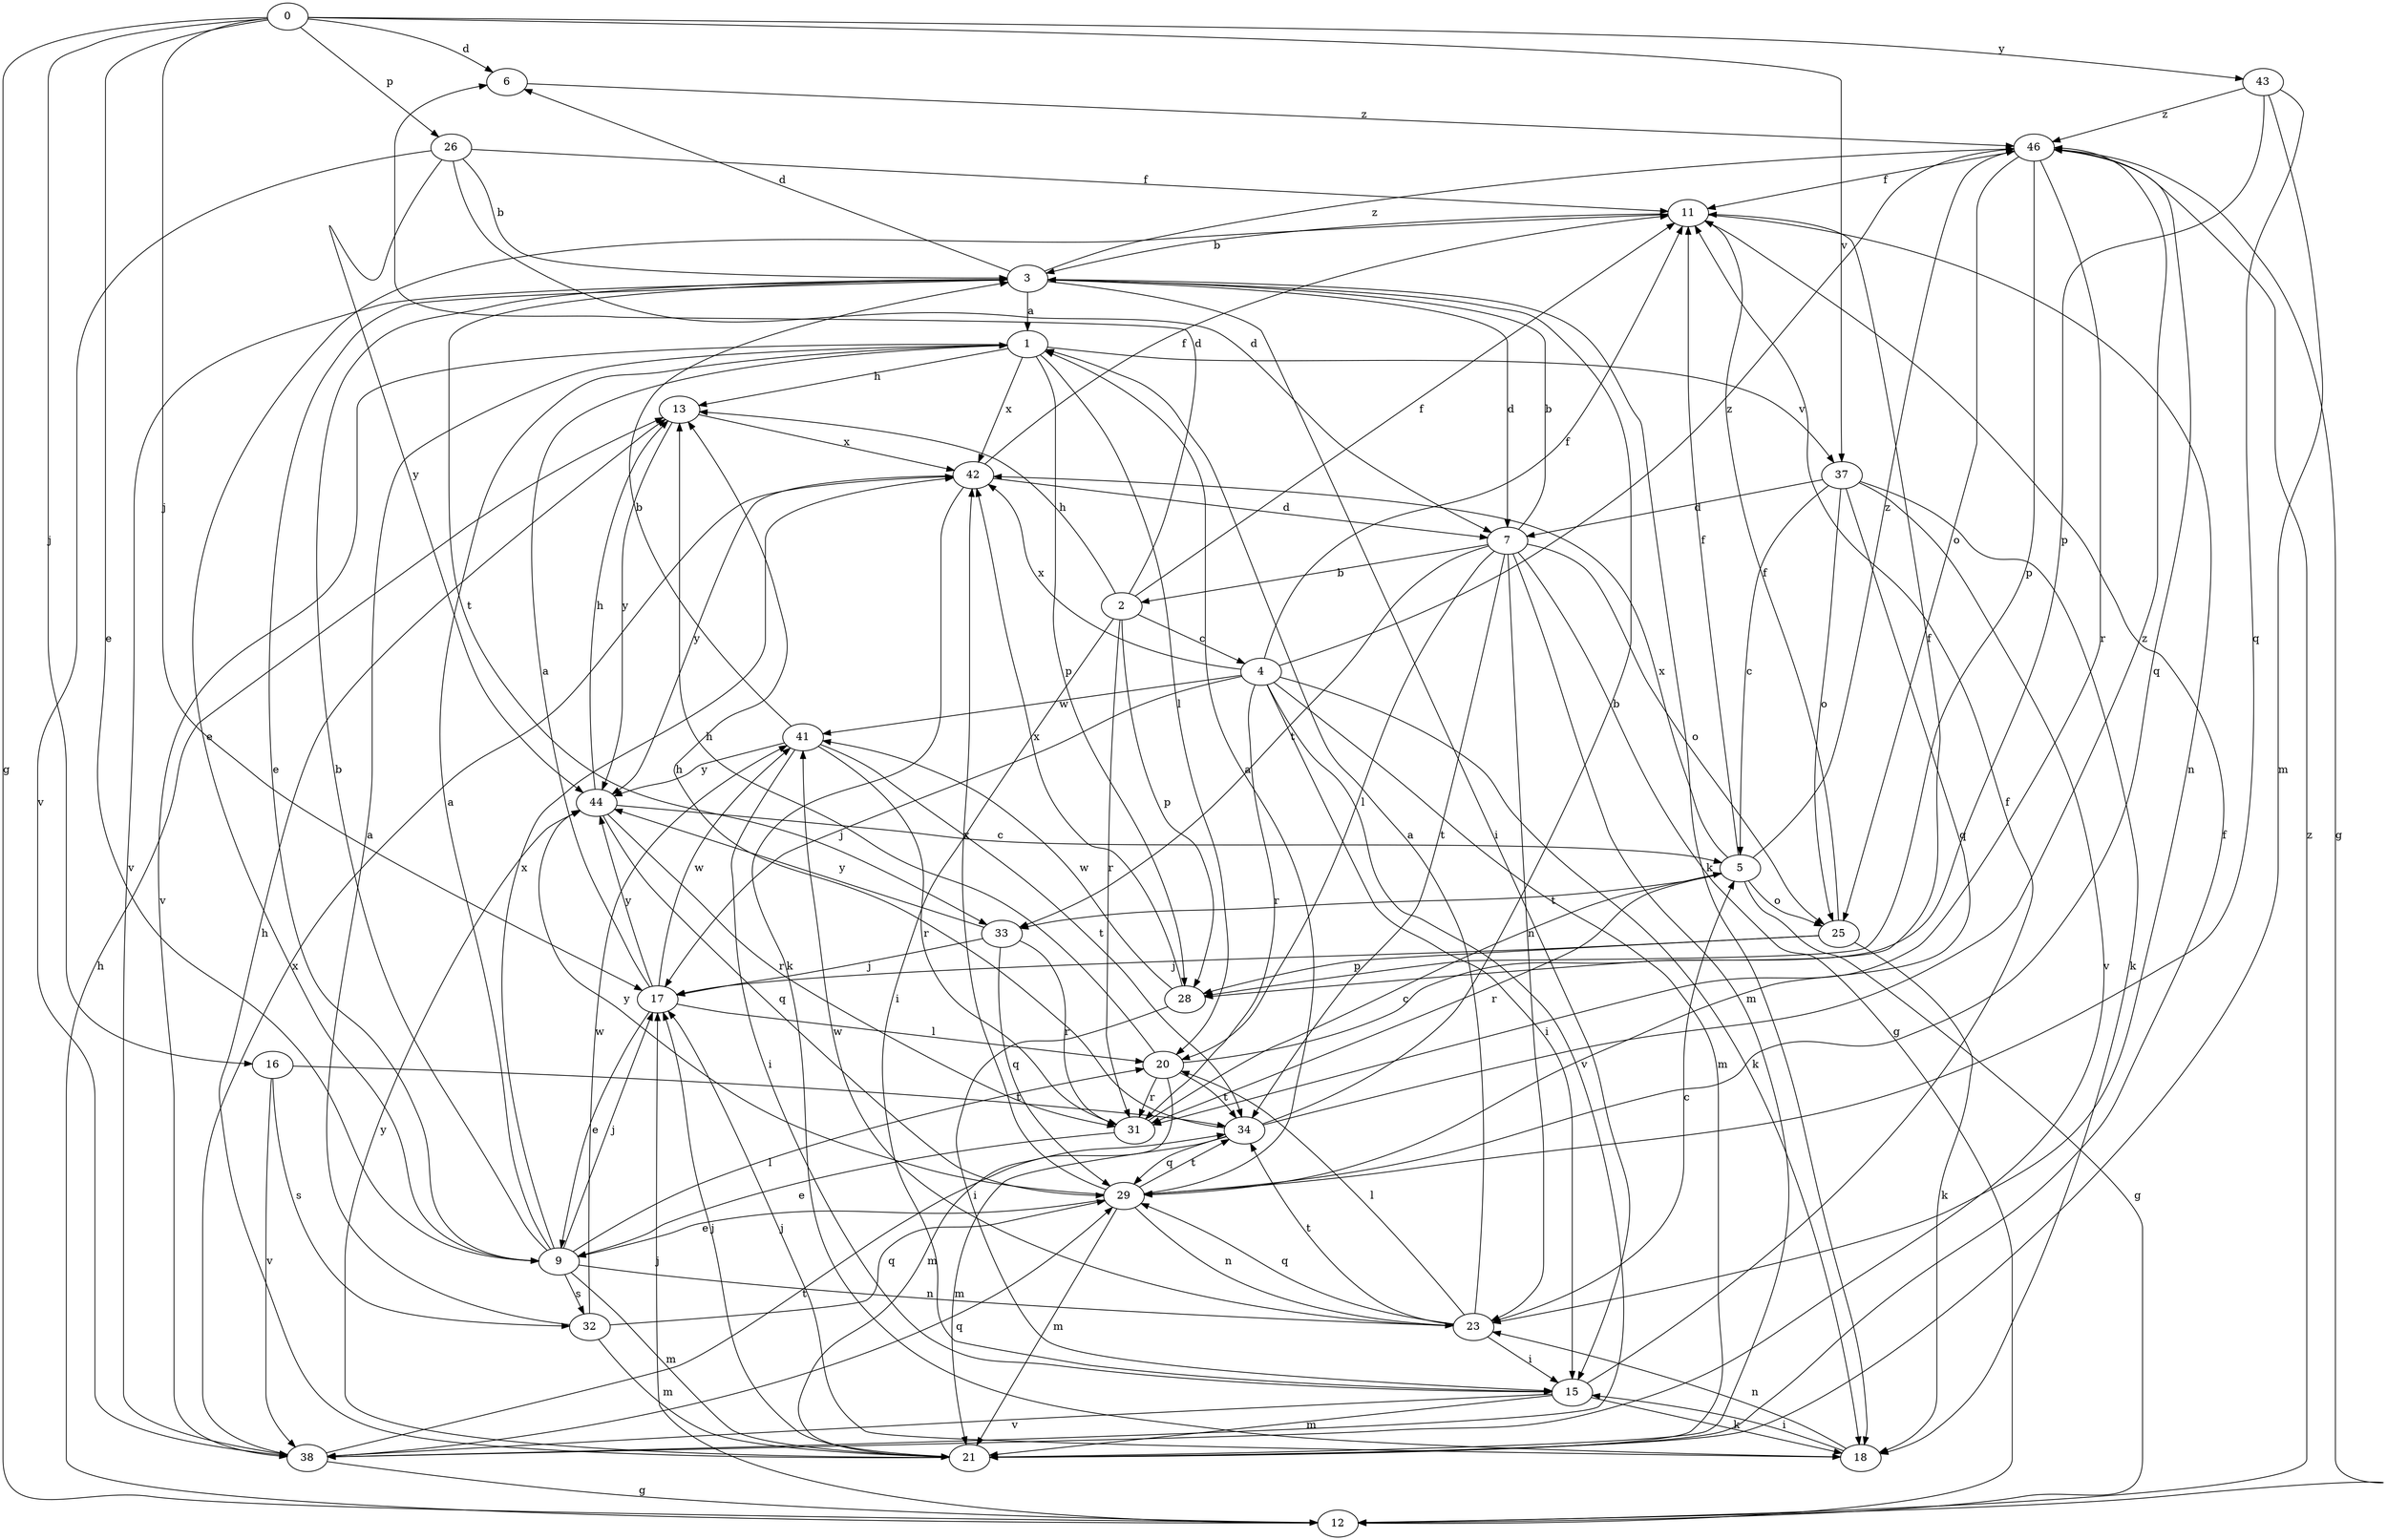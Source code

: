 strict digraph  {
0;
1;
2;
3;
4;
5;
6;
7;
9;
11;
12;
13;
15;
16;
17;
18;
20;
21;
23;
25;
26;
28;
29;
31;
32;
33;
34;
37;
38;
41;
42;
43;
44;
46;
0 -> 6  [label=d];
0 -> 9  [label=e];
0 -> 12  [label=g];
0 -> 16  [label=j];
0 -> 17  [label=j];
0 -> 26  [label=p];
0 -> 37  [label=v];
0 -> 43  [label=y];
1 -> 13  [label=h];
1 -> 20  [label=l];
1 -> 28  [label=p];
1 -> 37  [label=v];
1 -> 38  [label=v];
1 -> 42  [label=x];
2 -> 4  [label=c];
2 -> 6  [label=d];
2 -> 11  [label=f];
2 -> 13  [label=h];
2 -> 15  [label=i];
2 -> 28  [label=p];
2 -> 31  [label=r];
3 -> 1  [label=a];
3 -> 6  [label=d];
3 -> 7  [label=d];
3 -> 9  [label=e];
3 -> 15  [label=i];
3 -> 18  [label=k];
3 -> 33  [label=t];
3 -> 38  [label=v];
3 -> 46  [label=z];
4 -> 11  [label=f];
4 -> 15  [label=i];
4 -> 17  [label=j];
4 -> 18  [label=k];
4 -> 21  [label=m];
4 -> 31  [label=r];
4 -> 38  [label=v];
4 -> 41  [label=w];
4 -> 42  [label=x];
4 -> 46  [label=z];
5 -> 11  [label=f];
5 -> 12  [label=g];
5 -> 25  [label=o];
5 -> 31  [label=r];
5 -> 33  [label=t];
5 -> 42  [label=x];
5 -> 46  [label=z];
6 -> 46  [label=z];
7 -> 2  [label=b];
7 -> 3  [label=b];
7 -> 12  [label=g];
7 -> 20  [label=l];
7 -> 21  [label=m];
7 -> 23  [label=n];
7 -> 25  [label=o];
7 -> 33  [label=t];
7 -> 34  [label=t];
9 -> 1  [label=a];
9 -> 3  [label=b];
9 -> 17  [label=j];
9 -> 20  [label=l];
9 -> 21  [label=m];
9 -> 23  [label=n];
9 -> 32  [label=s];
9 -> 42  [label=x];
11 -> 3  [label=b];
11 -> 9  [label=e];
11 -> 23  [label=n];
12 -> 13  [label=h];
12 -> 17  [label=j];
12 -> 46  [label=z];
13 -> 42  [label=x];
13 -> 44  [label=y];
15 -> 11  [label=f];
15 -> 18  [label=k];
15 -> 21  [label=m];
15 -> 38  [label=v];
16 -> 32  [label=s];
16 -> 34  [label=t];
16 -> 38  [label=v];
17 -> 1  [label=a];
17 -> 9  [label=e];
17 -> 20  [label=l];
17 -> 41  [label=w];
17 -> 44  [label=y];
18 -> 15  [label=i];
18 -> 17  [label=j];
18 -> 23  [label=n];
20 -> 11  [label=f];
20 -> 13  [label=h];
20 -> 21  [label=m];
20 -> 31  [label=r];
20 -> 34  [label=t];
21 -> 11  [label=f];
21 -> 13  [label=h];
21 -> 17  [label=j];
21 -> 44  [label=y];
23 -> 1  [label=a];
23 -> 5  [label=c];
23 -> 15  [label=i];
23 -> 20  [label=l];
23 -> 29  [label=q];
23 -> 34  [label=t];
23 -> 41  [label=w];
25 -> 11  [label=f];
25 -> 17  [label=j];
25 -> 18  [label=k];
25 -> 28  [label=p];
26 -> 3  [label=b];
26 -> 7  [label=d];
26 -> 11  [label=f];
26 -> 38  [label=v];
26 -> 44  [label=y];
28 -> 15  [label=i];
28 -> 41  [label=w];
28 -> 42  [label=x];
29 -> 1  [label=a];
29 -> 9  [label=e];
29 -> 21  [label=m];
29 -> 23  [label=n];
29 -> 34  [label=t];
29 -> 42  [label=x];
29 -> 44  [label=y];
31 -> 5  [label=c];
31 -> 9  [label=e];
32 -> 1  [label=a];
32 -> 21  [label=m];
32 -> 29  [label=q];
32 -> 41  [label=w];
33 -> 17  [label=j];
33 -> 29  [label=q];
33 -> 31  [label=r];
33 -> 44  [label=y];
34 -> 3  [label=b];
34 -> 13  [label=h];
34 -> 21  [label=m];
34 -> 29  [label=q];
34 -> 46  [label=z];
37 -> 5  [label=c];
37 -> 7  [label=d];
37 -> 18  [label=k];
37 -> 25  [label=o];
37 -> 29  [label=q];
37 -> 38  [label=v];
38 -> 12  [label=g];
38 -> 29  [label=q];
38 -> 34  [label=t];
38 -> 42  [label=x];
41 -> 3  [label=b];
41 -> 15  [label=i];
41 -> 31  [label=r];
41 -> 34  [label=t];
41 -> 44  [label=y];
42 -> 7  [label=d];
42 -> 11  [label=f];
42 -> 18  [label=k];
42 -> 44  [label=y];
43 -> 21  [label=m];
43 -> 28  [label=p];
43 -> 29  [label=q];
43 -> 46  [label=z];
44 -> 5  [label=c];
44 -> 13  [label=h];
44 -> 29  [label=q];
44 -> 31  [label=r];
46 -> 11  [label=f];
46 -> 12  [label=g];
46 -> 25  [label=o];
46 -> 28  [label=p];
46 -> 29  [label=q];
46 -> 31  [label=r];
}
